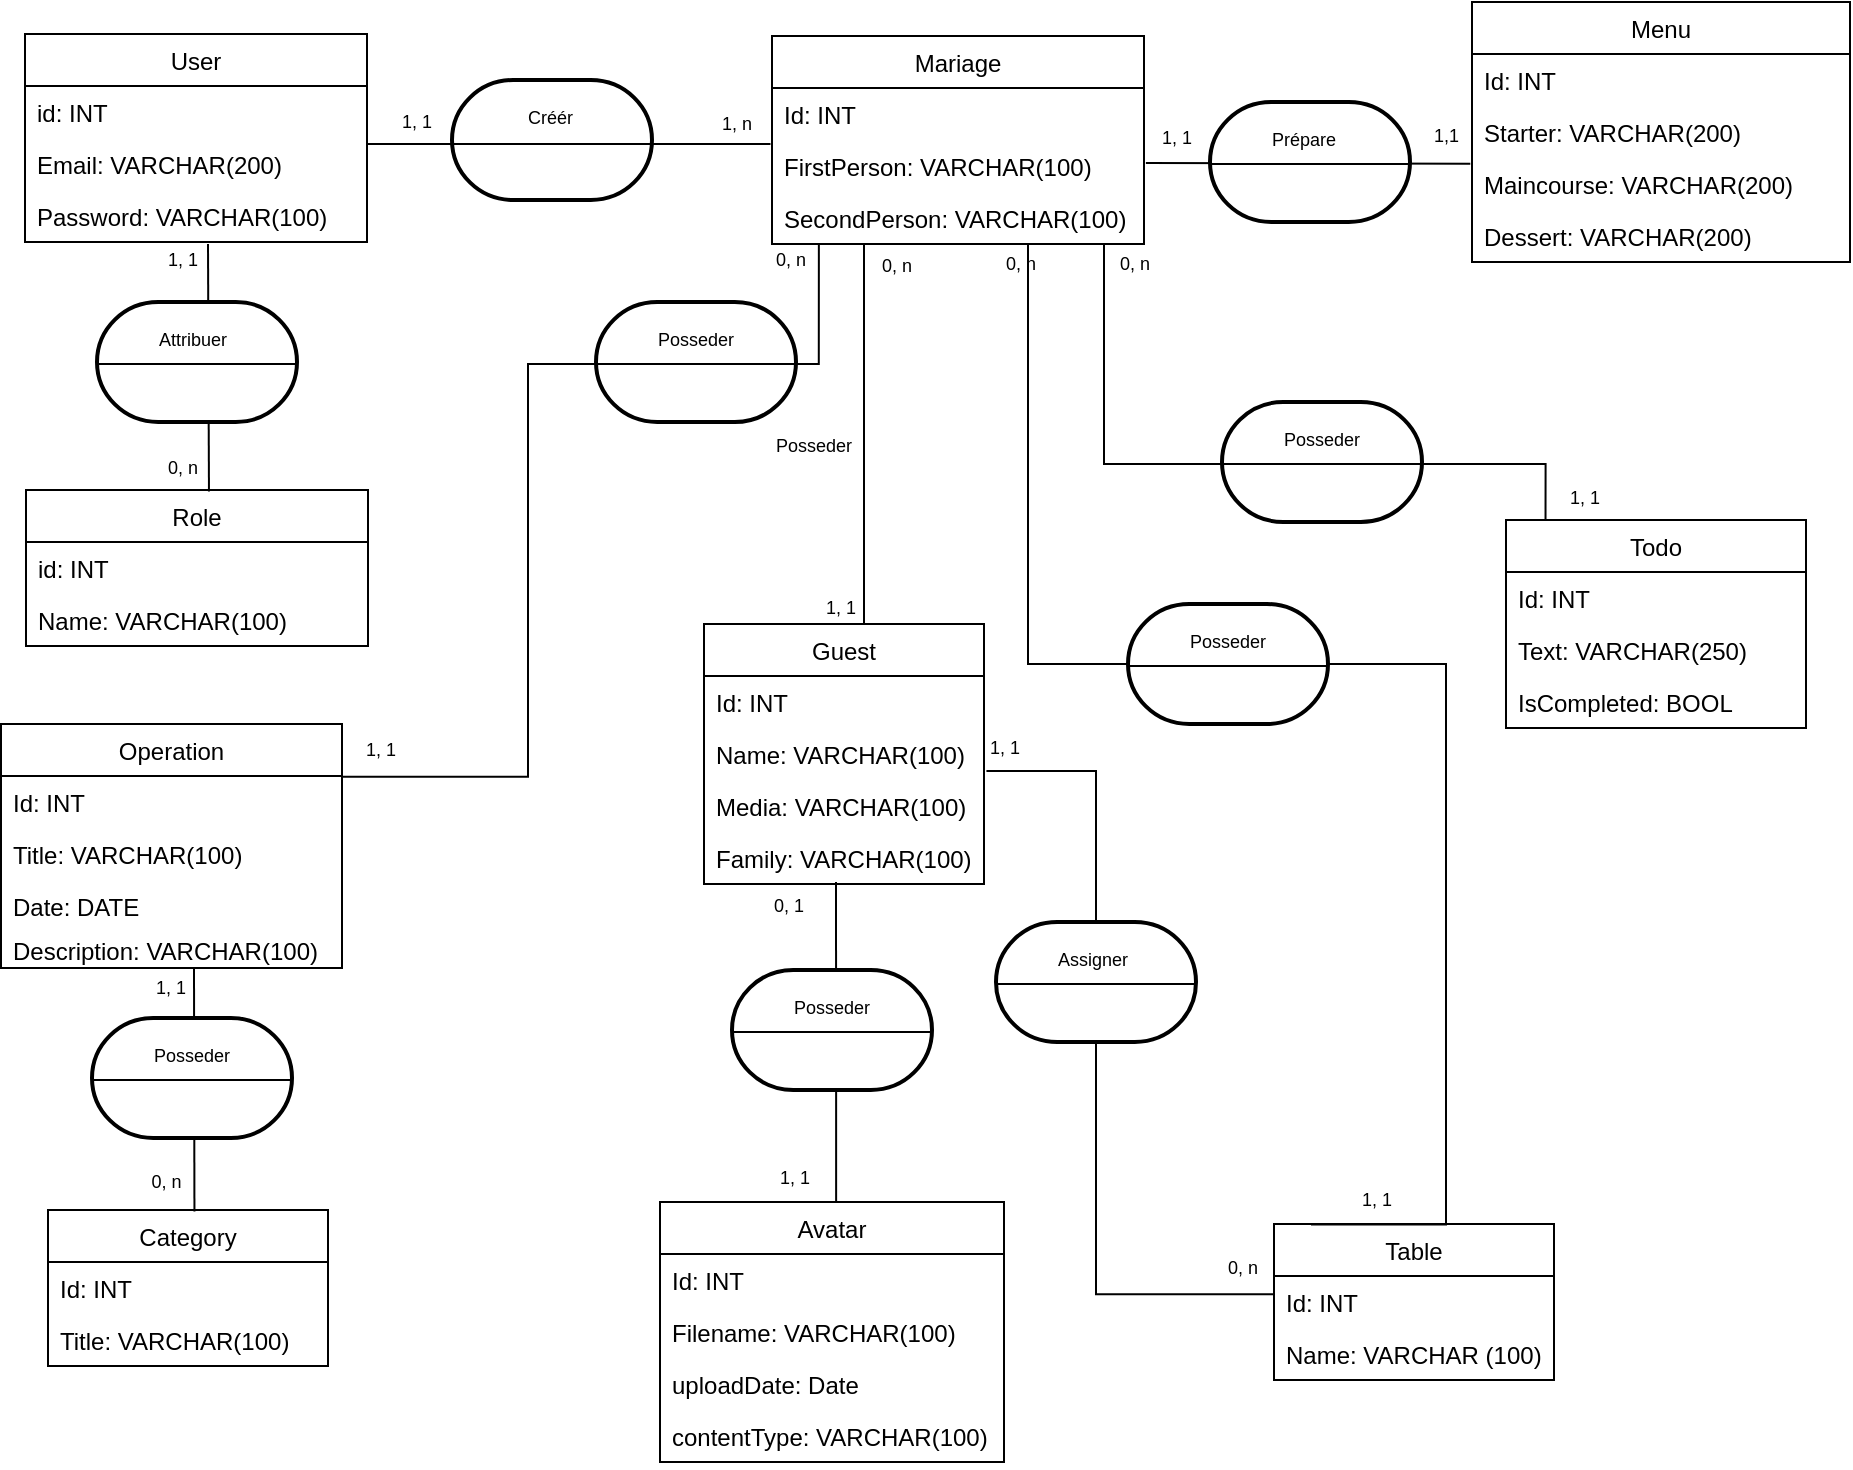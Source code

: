 <mxfile version="20.1.1" type="github"><diagram id="C5RBs43oDa-KdzZeNtuy" name="Page-1"><mxGraphModel dx="1261" dy="785" grid="1" gridSize="10" guides="1" tooltips="1" connect="1" arrows="1" fold="1" page="1" pageScale="1" pageWidth="827" pageHeight="1169" math="0" shadow="0"><root><mxCell id="WIyWlLk6GJQsqaUBKTNV-0"/><mxCell id="WIyWlLk6GJQsqaUBKTNV-1" parent="WIyWlLk6GJQsqaUBKTNV-0"/><mxCell id="S3zsmr50Bg7F6niSvZsp-74" value="" style="strokeWidth=2;html=1;shape=mxgraph.flowchart.terminator;whiteSpace=wrap;" vertex="1" parent="WIyWlLk6GJQsqaUBKTNV-1"><mxGeometry x="334" y="199" width="100" height="60" as="geometry"/></mxCell><mxCell id="H_e6wIV0enPii67nV4Vg-46" value="1, 1" style="text;align=left;verticalAlign=top;spacingLeft=4;spacingRight=4;overflow=hidden;rotatable=0;points=[[0,0.5],[1,0.5]];portConstraint=eastwest;fontSize=9;" parent="WIyWlLk6GJQsqaUBKTNV-1" vertex="1"><mxGeometry x="231" y="97" width="32" height="26" as="geometry"/></mxCell><mxCell id="H_e6wIV0enPii67nV4Vg-49" value="1, n" style="text;align=left;verticalAlign=top;spacingLeft=4;spacingRight=4;overflow=hidden;rotatable=0;points=[[0,0.5],[1,0.5]];portConstraint=eastwest;fontSize=9;" parent="WIyWlLk6GJQsqaUBKTNV-1" vertex="1"><mxGeometry x="391" y="98" width="32" height="26" as="geometry"/></mxCell><mxCell id="H_e6wIV0enPii67nV4Vg-50" value="1, 1" style="text;align=left;verticalAlign=top;spacingLeft=4;spacingRight=4;overflow=hidden;rotatable=0;points=[[0,0.5],[1,0.5]];portConstraint=eastwest;fontSize=9;" parent="WIyWlLk6GJQsqaUBKTNV-1" vertex="1"><mxGeometry x="611" y="105" width="32" height="26" as="geometry"/></mxCell><mxCell id="H_e6wIV0enPii67nV4Vg-52" value="1,1" style="text;align=left;verticalAlign=top;spacingLeft=4;spacingRight=4;overflow=hidden;rotatable=0;points=[[0,0.5],[1,0.5]];portConstraint=eastwest;fontSize=9;" parent="WIyWlLk6GJQsqaUBKTNV-1" vertex="1"><mxGeometry x="747" y="104" width="32" height="26" as="geometry"/></mxCell><mxCell id="H_e6wIV0enPii67nV4Vg-53" value="1, 1" style="text;align=left;verticalAlign=top;spacingLeft=4;spacingRight=4;overflow=hidden;rotatable=0;points=[[0,0.5],[1,0.5]];portConstraint=eastwest;fontSize=9;" parent="WIyWlLk6GJQsqaUBKTNV-1" vertex="1"><mxGeometry x="114" y="166" width="32" height="26" as="geometry"/></mxCell><mxCell id="H_e6wIV0enPii67nV4Vg-55" value="0, n" style="text;align=left;verticalAlign=top;spacingLeft=4;spacingRight=4;overflow=hidden;rotatable=0;points=[[0,0.5],[1,0.5]];portConstraint=eastwest;fontSize=9;" parent="WIyWlLk6GJQsqaUBKTNV-1" vertex="1"><mxGeometry x="114" y="270" width="32" height="26" as="geometry"/></mxCell><mxCell id="H_e6wIV0enPii67nV4Vg-57" value="0, n" style="text;align=left;verticalAlign=top;spacingLeft=4;spacingRight=4;overflow=hidden;rotatable=0;points=[[0,0.5],[1,0.5]];portConstraint=eastwest;fontSize=9;" parent="WIyWlLk6GJQsqaUBKTNV-1" vertex="1"><mxGeometry x="418" y="166" width="31" height="23" as="geometry"/></mxCell><mxCell id="H_e6wIV0enPii67nV4Vg-58" value="Posseder" style="text;align=left;verticalAlign=top;spacingLeft=4;spacingRight=4;overflow=hidden;rotatable=0;points=[[0,0.5],[1,0.5]];portConstraint=eastwest;fontSize=9;" parent="WIyWlLk6GJQsqaUBKTNV-1" vertex="1"><mxGeometry x="359" y="206" width="60" height="26" as="geometry"/></mxCell><mxCell id="H_e6wIV0enPii67nV4Vg-59" value="1, 1" style="text;align=left;verticalAlign=top;spacingLeft=4;spacingRight=4;overflow=hidden;rotatable=0;points=[[0,0.5],[1,0.5]];portConstraint=eastwest;fontSize=9;" parent="WIyWlLk6GJQsqaUBKTNV-1" vertex="1"><mxGeometry x="213" y="411" width="32" height="26" as="geometry"/></mxCell><mxCell id="H_e6wIV0enPii67nV4Vg-60" value="0, n" style="text;align=left;verticalAlign=top;spacingLeft=4;spacingRight=4;overflow=hidden;rotatable=0;points=[[0,0.5],[1,0.5]];portConstraint=eastwest;fontSize=9;" parent="WIyWlLk6GJQsqaUBKTNV-1" vertex="1"><mxGeometry x="471" y="169" width="32" height="26" as="geometry"/></mxCell><mxCell id="H_e6wIV0enPii67nV4Vg-61" value="1, 1" style="text;align=left;verticalAlign=top;spacingLeft=4;spacingRight=4;overflow=hidden;rotatable=0;points=[[0,0.5],[1,0.5]];portConstraint=eastwest;fontSize=9;" parent="WIyWlLk6GJQsqaUBKTNV-1" vertex="1"><mxGeometry x="443" y="340" width="32" height="26" as="geometry"/></mxCell><mxCell id="H_e6wIV0enPii67nV4Vg-62" value="Posseder" style="text;align=left;verticalAlign=top;spacingLeft=4;spacingRight=4;overflow=hidden;rotatable=0;points=[[0,0.5],[1,0.5]];portConstraint=eastwest;fontSize=9;direction=south;flipH=1;flipV=1;" parent="WIyWlLk6GJQsqaUBKTNV-1" vertex="1"><mxGeometry x="418" y="259" width="54" height="30" as="geometry"/></mxCell><mxCell id="H_e6wIV0enPii67nV4Vg-65" value="0, n" style="text;align=left;verticalAlign=top;spacingLeft=4;spacingRight=4;overflow=hidden;rotatable=0;points=[[0,0.5],[1,0.5]];portConstraint=eastwest;fontSize=9;" parent="WIyWlLk6GJQsqaUBKTNV-1" vertex="1"><mxGeometry x="533" y="168" width="32" height="26" as="geometry"/></mxCell><mxCell id="H_e6wIV0enPii67nV4Vg-67" value="1, 1" style="text;align=left;verticalAlign=top;spacingLeft=4;spacingRight=4;overflow=hidden;rotatable=0;points=[[0,0.5],[1,0.5]];portConstraint=eastwest;fontSize=9;" parent="WIyWlLk6GJQsqaUBKTNV-1" vertex="1"><mxGeometry x="711" y="636" width="32" height="26" as="geometry"/></mxCell><mxCell id="H_e6wIV0enPii67nV4Vg-68" value="0, n" style="text;align=left;verticalAlign=top;spacingLeft=4;spacingRight=4;overflow=hidden;rotatable=0;points=[[0,0.5],[1,0.5]];portConstraint=eastwest;fontSize=9;" parent="WIyWlLk6GJQsqaUBKTNV-1" vertex="1"><mxGeometry x="590" y="168" width="32" height="26" as="geometry"/></mxCell><mxCell id="H_e6wIV0enPii67nV4Vg-70" value="1, 1" style="text;align=left;verticalAlign=top;spacingLeft=4;spacingRight=4;overflow=hidden;rotatable=0;points=[[0,0.5],[1,0.5]];portConstraint=eastwest;fontSize=9;" parent="WIyWlLk6GJQsqaUBKTNV-1" vertex="1"><mxGeometry x="815" y="285" width="32" height="26" as="geometry"/></mxCell><mxCell id="H_e6wIV0enPii67nV4Vg-71" value="0, 1" style="text;align=left;verticalAlign=top;spacingLeft=4;spacingRight=4;overflow=hidden;rotatable=0;points=[[0,0.5],[1,0.5]];portConstraint=eastwest;fontSize=9;" parent="WIyWlLk6GJQsqaUBKTNV-1" vertex="1"><mxGeometry x="417" y="489" width="32" height="26" as="geometry"/></mxCell><mxCell id="H_e6wIV0enPii67nV4Vg-72" value="1, 1" style="text;align=left;verticalAlign=top;spacingLeft=4;spacingRight=4;overflow=hidden;rotatable=0;points=[[0,0.5],[1,0.5]];portConstraint=eastwest;fontSize=9;" parent="WIyWlLk6GJQsqaUBKTNV-1" vertex="1"><mxGeometry x="420" y="625" width="32" height="26" as="geometry"/></mxCell><mxCell id="H_e6wIV0enPii67nV4Vg-73" value="1, 1" style="text;align=left;verticalAlign=top;spacingLeft=4;spacingRight=4;overflow=hidden;rotatable=0;points=[[0,0.5],[1,0.5]];portConstraint=eastwest;fontSize=9;" parent="WIyWlLk6GJQsqaUBKTNV-1" vertex="1"><mxGeometry x="525" y="410" width="32" height="26" as="geometry"/></mxCell><mxCell id="H_e6wIV0enPii67nV4Vg-74" value="0, n" style="text;align=left;verticalAlign=top;spacingLeft=4;spacingRight=4;overflow=hidden;rotatable=0;points=[[0,0.5],[1,0.5]];portConstraint=eastwest;fontSize=9;" parent="WIyWlLk6GJQsqaUBKTNV-1" vertex="1"><mxGeometry x="644" y="670" width="32" height="26" as="geometry"/></mxCell><mxCell id="H_e6wIV0enPii67nV4Vg-75" value="1, 1" style="text;align=left;verticalAlign=top;spacingLeft=4;spacingRight=4;overflow=hidden;rotatable=0;points=[[0,0.5],[1,0.5]];portConstraint=eastwest;fontSize=9;" parent="WIyWlLk6GJQsqaUBKTNV-1" vertex="1"><mxGeometry x="108" y="530" width="32" height="26" as="geometry"/></mxCell><mxCell id="H_e6wIV0enPii67nV4Vg-76" value="0, n" style="text;align=left;verticalAlign=top;spacingLeft=4;spacingRight=4;overflow=hidden;rotatable=0;points=[[0,0.5],[1,0.5]];portConstraint=eastwest;fontSize=9;" parent="WIyWlLk6GJQsqaUBKTNV-1" vertex="1"><mxGeometry x="105.75" y="627" width="32" height="26" as="geometry"/></mxCell><mxCell id="Fw6nerLESf5-dIJJLnoa-0" value="" style="endArrow=none;html=1;rounded=0;entryX=-0.004;entryY=0.077;entryDx=0;entryDy=0;entryPerimeter=0;" parent="WIyWlLk6GJQsqaUBKTNV-1" edge="1" target="S3zsmr50Bg7F6niSvZsp-14"><mxGeometry width="50" height="50" relative="1" as="geometry"><mxPoint x="220" y="120" as="sourcePoint"/><mxPoint x="374" y="120" as="targetPoint"/></mxGeometry></mxCell><mxCell id="Fw6nerLESf5-dIJJLnoa-1" style="edgeStyle=none;rounded=0;orthogonalLoop=1;jettySize=auto;html=1;entryX=1.013;entryY=0.912;entryDx=0;entryDy=0;entryPerimeter=0;" parent="WIyWlLk6GJQsqaUBKTNV-1" target="H_e6wIV0enPii67nV4Vg-49" edge="1"><mxGeometry relative="1" as="geometry"><mxPoint x="423" y="121.676" as="sourcePoint"/></mxGeometry></mxCell><mxCell id="Fw6nerLESf5-dIJJLnoa-2" value="" style="endArrow=none;html=1;rounded=0;entryX=0.5;entryY=1;entryDx=0;entryDy=0;exitX=0.535;exitY=0.009;exitDx=0;exitDy=0;exitPerimeter=0;" parent="WIyWlLk6GJQsqaUBKTNV-1" edge="1" source="S3zsmr50Bg7F6niSvZsp-21"><mxGeometry width="50" height="50" relative="1" as="geometry"><mxPoint x="140" y="230" as="sourcePoint"/><mxPoint x="140" y="170" as="targetPoint"/></mxGeometry></mxCell><mxCell id="Fw6nerLESf5-dIJJLnoa-3" value="" style="endArrow=none;html=1;rounded=0;exitX=1.002;exitY=-0.022;exitDx=0;exitDy=0;exitPerimeter=0;edgeStyle=orthogonalEdgeStyle;entryX=0.126;entryY=0.987;entryDx=0;entryDy=0;entryPerimeter=0;" parent="WIyWlLk6GJQsqaUBKTNV-1" edge="1" target="S3zsmr50Bg7F6niSvZsp-15"><mxGeometry width="50" height="50" relative="1" as="geometry"><mxPoint x="207.32" y="436.428" as="sourcePoint"/><mxPoint x="390" y="170" as="targetPoint"/><Array as="points"><mxPoint x="300" y="436"/><mxPoint x="300" y="230"/><mxPoint x="445" y="230"/></Array></mxGeometry></mxCell><mxCell id="Fw6nerLESf5-dIJJLnoa-4" value="" style="endArrow=none;html=1;rounded=0;exitX=0.781;exitY=0.769;exitDx=0;exitDy=0;exitPerimeter=0;" parent="WIyWlLk6GJQsqaUBKTNV-1" source="H_e6wIV0enPii67nV4Vg-61" edge="1"><mxGeometry width="50" height="50" relative="1" as="geometry"><mxPoint x="368" y="330" as="sourcePoint"/><mxPoint x="468" y="170" as="targetPoint"/></mxGeometry></mxCell><mxCell id="Fw6nerLESf5-dIJJLnoa-5" value="" style="endArrow=none;html=1;rounded=0;edgeStyle=orthogonalEdgeStyle;exitX=0.132;exitY=0.004;exitDx=0;exitDy=0;exitPerimeter=0;" parent="WIyWlLk6GJQsqaUBKTNV-1" source="S3zsmr50Bg7F6niSvZsp-51" edge="1"><mxGeometry width="50" height="50" relative="1" as="geometry"><mxPoint x="711.08" y="555.42" as="sourcePoint"/><mxPoint x="528" y="170" as="targetPoint"/><Array as="points"><mxPoint x="759" y="660"/><mxPoint x="759" y="380"/><mxPoint x="550" y="380"/><mxPoint x="550" y="170"/></Array></mxGeometry></mxCell><mxCell id="Fw6nerLESf5-dIJJLnoa-6" value="" style="endArrow=none;html=1;rounded=0;exitX=0.538;exitY=0;exitDx=0;exitDy=0;exitPerimeter=0;" parent="WIyWlLk6GJQsqaUBKTNV-1" edge="1"><mxGeometry width="50" height="50" relative="1" as="geometry"><mxPoint x="454.08" y="649" as="sourcePoint"/><mxPoint x="454" y="489" as="targetPoint"/></mxGeometry></mxCell><mxCell id="Fw6nerLESf5-dIJJLnoa-7" value="" style="endArrow=none;html=1;rounded=0;exitX=0.523;exitY=0.009;exitDx=0;exitDy=0;entryX=0.875;entryY=0.038;entryDx=0;entryDy=0;entryPerimeter=0;exitPerimeter=0;" parent="WIyWlLk6GJQsqaUBKTNV-1" edge="1" source="S3zsmr50Bg7F6niSvZsp-41"><mxGeometry width="50" height="50" relative="1" as="geometry"><mxPoint x="132.536" y="601.986" as="sourcePoint"/><mxPoint x="133" y="531.988" as="targetPoint"/></mxGeometry></mxCell><mxCell id="Fw6nerLESf5-dIJJLnoa-8" value="" style="endArrow=none;html=1;rounded=0;edgeStyle=orthogonalEdgeStyle;entryX=1.023;entryY=-0.174;entryDx=0;entryDy=0;entryPerimeter=0;exitX=-0.005;exitY=0.351;exitDx=0;exitDy=0;exitPerimeter=0;" parent="WIyWlLk6GJQsqaUBKTNV-1" edge="1"><mxGeometry width="50" height="50" relative="1" as="geometry"><mxPoint x="673.3" y="695.126" as="sourcePoint"/><mxPoint x="529.22" y="433.476" as="targetPoint"/><Array as="points"><mxPoint x="584" y="695"/><mxPoint x="584" y="434"/></Array></mxGeometry></mxCell><mxCell id="Fw6nerLESf5-dIJJLnoa-9" value="" style="endArrow=none;html=1;rounded=0;entryX=0.755;entryY=0.994;entryDx=0;entryDy=0;entryPerimeter=0;exitX=1.005;exitY=0.441;exitDx=0;exitDy=0;exitPerimeter=0;" parent="WIyWlLk6GJQsqaUBKTNV-1" source="S3zsmr50Bg7F6niSvZsp-14" target="H_e6wIV0enPii67nV4Vg-52" edge="1"><mxGeometry width="50" height="50" relative="1" as="geometry"><mxPoint x="613" y="130" as="sourcePoint"/><mxPoint x="718.36" y="129.856" as="targetPoint"/></mxGeometry></mxCell><mxCell id="Fw6nerLESf5-dIJJLnoa-10" value="" style="endArrow=none;html=1;rounded=0;exitX=0.186;exitY=-0.016;exitDx=0;exitDy=0;exitPerimeter=0;edgeStyle=orthogonalEdgeStyle;" parent="WIyWlLk6GJQsqaUBKTNV-1" edge="1"><mxGeometry width="50" height="50" relative="1" as="geometry"><mxPoint x="808.76" y="307.76" as="sourcePoint"/><mxPoint x="588" y="170" as="targetPoint"/><Array as="points"><mxPoint x="809" y="280"/><mxPoint x="588" y="280"/><mxPoint x="588" y="170"/></Array></mxGeometry></mxCell><mxCell id="S3zsmr50Bg7F6niSvZsp-4" value="User" style="swimlane;fontStyle=0;childLayout=stackLayout;horizontal=1;startSize=26;fillColor=none;horizontalStack=0;resizeParent=1;resizeParentMax=0;resizeLast=0;collapsible=1;marginBottom=0;" vertex="1" parent="WIyWlLk6GJQsqaUBKTNV-1"><mxGeometry x="48.5" y="65" width="171" height="104" as="geometry"/></mxCell><mxCell id="S3zsmr50Bg7F6niSvZsp-5" value="id: INT" style="text;strokeColor=none;fillColor=none;align=left;verticalAlign=top;spacingLeft=4;spacingRight=4;overflow=hidden;rotatable=0;points=[[0,0.5],[1,0.5]];portConstraint=eastwest;" vertex="1" parent="S3zsmr50Bg7F6niSvZsp-4"><mxGeometry y="26" width="171" height="26" as="geometry"/></mxCell><mxCell id="S3zsmr50Bg7F6niSvZsp-6" value="Email: VARCHAR(200)" style="text;strokeColor=none;fillColor=none;align=left;verticalAlign=top;spacingLeft=4;spacingRight=4;overflow=hidden;rotatable=0;points=[[0,0.5],[1,0.5]];portConstraint=eastwest;" vertex="1" parent="S3zsmr50Bg7F6niSvZsp-4"><mxGeometry y="52" width="171" height="26" as="geometry"/></mxCell><mxCell id="S3zsmr50Bg7F6niSvZsp-7" value="Password: VARCHAR(100)" style="text;strokeColor=none;fillColor=none;align=left;verticalAlign=top;spacingLeft=4;spacingRight=4;overflow=hidden;rotatable=0;points=[[0,0.5],[1,0.5]];portConstraint=eastwest;" vertex="1" parent="S3zsmr50Bg7F6niSvZsp-4"><mxGeometry y="78" width="171" height="26" as="geometry"/></mxCell><mxCell id="S3zsmr50Bg7F6niSvZsp-12" value="Mariage" style="swimlane;fontStyle=0;childLayout=stackLayout;horizontal=1;startSize=26;fillColor=none;horizontalStack=0;resizeParent=1;resizeParentMax=0;resizeLast=0;collapsible=1;marginBottom=0;" vertex="1" parent="WIyWlLk6GJQsqaUBKTNV-1"><mxGeometry x="422" y="66" width="186" height="104" as="geometry"/></mxCell><mxCell id="S3zsmr50Bg7F6niSvZsp-13" value="Id: INT" style="text;strokeColor=none;fillColor=none;align=left;verticalAlign=top;spacingLeft=4;spacingRight=4;overflow=hidden;rotatable=0;points=[[0,0.5],[1,0.5]];portConstraint=eastwest;" vertex="1" parent="S3zsmr50Bg7F6niSvZsp-12"><mxGeometry y="26" width="186" height="26" as="geometry"/></mxCell><mxCell id="S3zsmr50Bg7F6niSvZsp-14" value="FirstPerson: VARCHAR(100)" style="text;strokeColor=none;fillColor=none;align=left;verticalAlign=top;spacingLeft=4;spacingRight=4;overflow=hidden;rotatable=0;points=[[0,0.5],[1,0.5]];portConstraint=eastwest;" vertex="1" parent="S3zsmr50Bg7F6niSvZsp-12"><mxGeometry y="52" width="186" height="26" as="geometry"/></mxCell><mxCell id="S3zsmr50Bg7F6niSvZsp-15" value="SecondPerson: VARCHAR(100)" style="text;strokeColor=none;fillColor=none;align=left;verticalAlign=top;spacingLeft=4;spacingRight=4;overflow=hidden;rotatable=0;points=[[0,0.5],[1,0.5]];portConstraint=eastwest;" vertex="1" parent="S3zsmr50Bg7F6niSvZsp-12"><mxGeometry y="78" width="186" height="26" as="geometry"/></mxCell><mxCell id="S3zsmr50Bg7F6niSvZsp-16" value="Menu" style="swimlane;fontStyle=0;childLayout=stackLayout;horizontal=1;startSize=26;fillColor=none;horizontalStack=0;resizeParent=1;resizeParentMax=0;resizeLast=0;collapsible=1;marginBottom=0;" vertex="1" parent="WIyWlLk6GJQsqaUBKTNV-1"><mxGeometry x="772" y="49" width="189" height="130" as="geometry"/></mxCell><mxCell id="S3zsmr50Bg7F6niSvZsp-17" value="Id: INT" style="text;strokeColor=none;fillColor=none;align=left;verticalAlign=top;spacingLeft=4;spacingRight=4;overflow=hidden;rotatable=0;points=[[0,0.5],[1,0.5]];portConstraint=eastwest;" vertex="1" parent="S3zsmr50Bg7F6niSvZsp-16"><mxGeometry y="26" width="189" height="26" as="geometry"/></mxCell><mxCell id="S3zsmr50Bg7F6niSvZsp-18" value="Starter: VARCHAR(200)" style="text;strokeColor=none;fillColor=none;align=left;verticalAlign=top;spacingLeft=4;spacingRight=4;overflow=hidden;rotatable=0;points=[[0,0.5],[1,0.5]];portConstraint=eastwest;" vertex="1" parent="S3zsmr50Bg7F6niSvZsp-16"><mxGeometry y="52" width="189" height="26" as="geometry"/></mxCell><mxCell id="S3zsmr50Bg7F6niSvZsp-20" value="Maincourse: VARCHAR(200)" style="text;strokeColor=none;fillColor=none;align=left;verticalAlign=top;spacingLeft=4;spacingRight=4;overflow=hidden;rotatable=0;points=[[0,0.5],[1,0.5]];portConstraint=eastwest;" vertex="1" parent="S3zsmr50Bg7F6niSvZsp-16"><mxGeometry y="78" width="189" height="26" as="geometry"/></mxCell><mxCell id="S3zsmr50Bg7F6niSvZsp-19" value="Dessert: VARCHAR(200)" style="text;strokeColor=none;fillColor=none;align=left;verticalAlign=top;spacingLeft=4;spacingRight=4;overflow=hidden;rotatable=0;points=[[0,0.5],[1,0.5]];portConstraint=eastwest;" vertex="1" parent="S3zsmr50Bg7F6niSvZsp-16"><mxGeometry y="104" width="189" height="26" as="geometry"/></mxCell><mxCell id="S3zsmr50Bg7F6niSvZsp-21" value="Role" style="swimlane;fontStyle=0;childLayout=stackLayout;horizontal=1;startSize=26;fillColor=none;horizontalStack=0;resizeParent=1;resizeParentMax=0;resizeLast=0;collapsible=1;marginBottom=0;" vertex="1" parent="WIyWlLk6GJQsqaUBKTNV-1"><mxGeometry x="49" y="293" width="171" height="78" as="geometry"/></mxCell><mxCell id="S3zsmr50Bg7F6niSvZsp-22" value="id: INT" style="text;strokeColor=none;fillColor=none;align=left;verticalAlign=top;spacingLeft=4;spacingRight=4;overflow=hidden;rotatable=0;points=[[0,0.5],[1,0.5]];portConstraint=eastwest;" vertex="1" parent="S3zsmr50Bg7F6niSvZsp-21"><mxGeometry y="26" width="171" height="26" as="geometry"/></mxCell><mxCell id="S3zsmr50Bg7F6niSvZsp-23" value="Name: VARCHAR(100)" style="text;strokeColor=none;fillColor=none;align=left;verticalAlign=top;spacingLeft=4;spacingRight=4;overflow=hidden;rotatable=0;points=[[0,0.5],[1,0.5]];portConstraint=eastwest;" vertex="1" parent="S3zsmr50Bg7F6niSvZsp-21"><mxGeometry y="52" width="171" height="26" as="geometry"/></mxCell><mxCell id="S3zsmr50Bg7F6niSvZsp-25" value="Operation" style="swimlane;fontStyle=0;childLayout=stackLayout;horizontal=1;startSize=26;fillColor=none;horizontalStack=0;resizeParent=1;resizeParentMax=0;resizeLast=0;collapsible=1;marginBottom=0;" vertex="1" parent="WIyWlLk6GJQsqaUBKTNV-1"><mxGeometry x="36.5" y="410" width="170.5" height="122" as="geometry"/></mxCell><mxCell id="S3zsmr50Bg7F6niSvZsp-26" value="Id: INT" style="text;strokeColor=none;fillColor=none;align=left;verticalAlign=top;spacingLeft=4;spacingRight=4;overflow=hidden;rotatable=0;points=[[0,0.5],[1,0.5]];portConstraint=eastwest;" vertex="1" parent="S3zsmr50Bg7F6niSvZsp-25"><mxGeometry y="26" width="170.5" height="26" as="geometry"/></mxCell><mxCell id="S3zsmr50Bg7F6niSvZsp-27" value="Title: VARCHAR(100)" style="text;strokeColor=none;fillColor=none;align=left;verticalAlign=top;spacingLeft=4;spacingRight=4;overflow=hidden;rotatable=0;points=[[0,0.5],[1,0.5]];portConstraint=eastwest;" vertex="1" parent="S3zsmr50Bg7F6niSvZsp-25"><mxGeometry y="52" width="170.5" height="26" as="geometry"/></mxCell><mxCell id="S3zsmr50Bg7F6niSvZsp-28" value="Date: DATE" style="text;strokeColor=none;fillColor=none;align=left;verticalAlign=top;spacingLeft=4;spacingRight=4;overflow=hidden;rotatable=0;points=[[0,0.5],[1,0.5]];portConstraint=eastwest;" vertex="1" parent="S3zsmr50Bg7F6niSvZsp-25"><mxGeometry y="78" width="170.5" height="22" as="geometry"/></mxCell><mxCell id="S3zsmr50Bg7F6niSvZsp-40" value="Description: VARCHAR(100)" style="text;strokeColor=none;fillColor=none;align=left;verticalAlign=top;spacingLeft=4;spacingRight=4;overflow=hidden;rotatable=0;points=[[0,0.5],[1,0.5]];portConstraint=eastwest;" vertex="1" parent="S3zsmr50Bg7F6niSvZsp-25"><mxGeometry y="100" width="170.5" height="22" as="geometry"/></mxCell><mxCell id="S3zsmr50Bg7F6niSvZsp-41" value="Category" style="swimlane;fontStyle=0;childLayout=stackLayout;horizontal=1;startSize=26;fillColor=none;horizontalStack=0;resizeParent=1;resizeParentMax=0;resizeLast=0;collapsible=1;marginBottom=0;" vertex="1" parent="WIyWlLk6GJQsqaUBKTNV-1"><mxGeometry x="60" y="653" width="140" height="78" as="geometry"/></mxCell><mxCell id="S3zsmr50Bg7F6niSvZsp-42" value="Id: INT" style="text;strokeColor=none;fillColor=none;align=left;verticalAlign=top;spacingLeft=4;spacingRight=4;overflow=hidden;rotatable=0;points=[[0,0.5],[1,0.5]];portConstraint=eastwest;" vertex="1" parent="S3zsmr50Bg7F6niSvZsp-41"><mxGeometry y="26" width="140" height="26" as="geometry"/></mxCell><mxCell id="S3zsmr50Bg7F6niSvZsp-43" value="Title: VARCHAR(100)" style="text;strokeColor=none;fillColor=none;align=left;verticalAlign=top;spacingLeft=4;spacingRight=4;overflow=hidden;rotatable=0;points=[[0,0.5],[1,0.5]];portConstraint=eastwest;" vertex="1" parent="S3zsmr50Bg7F6niSvZsp-41"><mxGeometry y="52" width="140" height="26" as="geometry"/></mxCell><mxCell id="S3zsmr50Bg7F6niSvZsp-45" value="Guest" style="swimlane;fontStyle=0;childLayout=stackLayout;horizontal=1;startSize=26;fillColor=none;horizontalStack=0;resizeParent=1;resizeParentMax=0;resizeLast=0;collapsible=1;marginBottom=0;" vertex="1" parent="WIyWlLk6GJQsqaUBKTNV-1"><mxGeometry x="388" y="360" width="140" height="130" as="geometry"/></mxCell><mxCell id="S3zsmr50Bg7F6niSvZsp-46" value="Id: INT" style="text;strokeColor=none;fillColor=none;align=left;verticalAlign=top;spacingLeft=4;spacingRight=4;overflow=hidden;rotatable=0;points=[[0,0.5],[1,0.5]];portConstraint=eastwest;" vertex="1" parent="S3zsmr50Bg7F6niSvZsp-45"><mxGeometry y="26" width="140" height="26" as="geometry"/></mxCell><mxCell id="S3zsmr50Bg7F6niSvZsp-47" value="Name: VARCHAR(100)" style="text;strokeColor=none;fillColor=none;align=left;verticalAlign=top;spacingLeft=4;spacingRight=4;overflow=hidden;rotatable=0;points=[[0,0.5],[1,0.5]];portConstraint=eastwest;" vertex="1" parent="S3zsmr50Bg7F6niSvZsp-45"><mxGeometry y="52" width="140" height="26" as="geometry"/></mxCell><mxCell id="S3zsmr50Bg7F6niSvZsp-48" value="Media: VARCHAR(100)" style="text;strokeColor=none;fillColor=none;align=left;verticalAlign=top;spacingLeft=4;spacingRight=4;overflow=hidden;rotatable=0;points=[[0,0.5],[1,0.5]];portConstraint=eastwest;" vertex="1" parent="S3zsmr50Bg7F6niSvZsp-45"><mxGeometry y="78" width="140" height="26" as="geometry"/></mxCell><mxCell id="S3zsmr50Bg7F6niSvZsp-49" value="Family: VARCHAR(100)" style="text;strokeColor=none;fillColor=none;align=left;verticalAlign=top;spacingLeft=4;spacingRight=4;overflow=hidden;rotatable=0;points=[[0,0.5],[1,0.5]];portConstraint=eastwest;" vertex="1" parent="S3zsmr50Bg7F6niSvZsp-45"><mxGeometry y="104" width="140" height="26" as="geometry"/></mxCell><mxCell id="S3zsmr50Bg7F6niSvZsp-51" value="Table" style="swimlane;fontStyle=0;childLayout=stackLayout;horizontal=1;startSize=26;fillColor=none;horizontalStack=0;resizeParent=1;resizeParentMax=0;resizeLast=0;collapsible=1;marginBottom=0;" vertex="1" parent="WIyWlLk6GJQsqaUBKTNV-1"><mxGeometry x="673" y="660" width="140" height="78" as="geometry"/></mxCell><mxCell id="S3zsmr50Bg7F6niSvZsp-52" value="Id: INT" style="text;strokeColor=none;fillColor=none;align=left;verticalAlign=top;spacingLeft=4;spacingRight=4;overflow=hidden;rotatable=0;points=[[0,0.5],[1,0.5]];portConstraint=eastwest;" vertex="1" parent="S3zsmr50Bg7F6niSvZsp-51"><mxGeometry y="26" width="140" height="26" as="geometry"/></mxCell><mxCell id="S3zsmr50Bg7F6niSvZsp-53" value="Name: VARCHAR (100)" style="text;strokeColor=none;fillColor=none;align=left;verticalAlign=top;spacingLeft=4;spacingRight=4;overflow=hidden;rotatable=0;points=[[0,0.5],[1,0.5]];portConstraint=eastwest;" vertex="1" parent="S3zsmr50Bg7F6niSvZsp-51"><mxGeometry y="52" width="140" height="26" as="geometry"/></mxCell><mxCell id="S3zsmr50Bg7F6niSvZsp-55" value="Avatar" style="swimlane;fontStyle=0;childLayout=stackLayout;horizontal=1;startSize=26;fillColor=none;horizontalStack=0;resizeParent=1;resizeParentMax=0;resizeLast=0;collapsible=1;marginBottom=0;" vertex="1" parent="WIyWlLk6GJQsqaUBKTNV-1"><mxGeometry x="366" y="649" width="172" height="130" as="geometry"/></mxCell><mxCell id="S3zsmr50Bg7F6niSvZsp-56" value="Id: INT" style="text;strokeColor=none;fillColor=none;align=left;verticalAlign=top;spacingLeft=4;spacingRight=4;overflow=hidden;rotatable=0;points=[[0,0.5],[1,0.5]];portConstraint=eastwest;" vertex="1" parent="S3zsmr50Bg7F6niSvZsp-55"><mxGeometry y="26" width="172" height="26" as="geometry"/></mxCell><mxCell id="S3zsmr50Bg7F6niSvZsp-57" value="Filename: VARCHAR(100)" style="text;strokeColor=none;fillColor=none;align=left;verticalAlign=top;spacingLeft=4;spacingRight=4;overflow=hidden;rotatable=0;points=[[0,0.5],[1,0.5]];portConstraint=eastwest;" vertex="1" parent="S3zsmr50Bg7F6niSvZsp-55"><mxGeometry y="52" width="172" height="26" as="geometry"/></mxCell><mxCell id="S3zsmr50Bg7F6niSvZsp-61" value="uploadDate: Date" style="text;align=left;verticalAlign=top;spacingLeft=4;spacingRight=4;overflow=hidden;rotatable=0;points=[[0,0.5],[1,0.5]];portConstraint=eastwest;rounded=0;shadow=0;html=0;" vertex="1" parent="S3zsmr50Bg7F6niSvZsp-55"><mxGeometry y="78" width="172" height="26" as="geometry"/></mxCell><mxCell id="S3zsmr50Bg7F6niSvZsp-60" value="contentType: VARCHAR(100)" style="text;strokeColor=none;fillColor=none;align=left;verticalAlign=top;spacingLeft=4;spacingRight=4;overflow=hidden;rotatable=0;points=[[0,0.5],[1,0.5]];portConstraint=eastwest;" vertex="1" parent="S3zsmr50Bg7F6niSvZsp-55"><mxGeometry y="104" width="172" height="26" as="geometry"/></mxCell><mxCell id="S3zsmr50Bg7F6niSvZsp-62" value="Todo" style="swimlane;fontStyle=0;childLayout=stackLayout;horizontal=1;startSize=26;fillColor=none;horizontalStack=0;resizeParent=1;resizeParentMax=0;resizeLast=0;collapsible=1;marginBottom=0;" vertex="1" parent="WIyWlLk6GJQsqaUBKTNV-1"><mxGeometry x="789" y="308" width="150" height="104" as="geometry"/></mxCell><mxCell id="S3zsmr50Bg7F6niSvZsp-63" value="Id: INT" style="text;strokeColor=none;fillColor=none;align=left;verticalAlign=top;spacingLeft=4;spacingRight=4;overflow=hidden;rotatable=0;points=[[0,0.5],[1,0.5]];portConstraint=eastwest;" vertex="1" parent="S3zsmr50Bg7F6niSvZsp-62"><mxGeometry y="26" width="150" height="26" as="geometry"/></mxCell><mxCell id="S3zsmr50Bg7F6niSvZsp-64" value="Text: VARCHAR(250)" style="text;strokeColor=none;fillColor=none;align=left;verticalAlign=top;spacingLeft=4;spacingRight=4;overflow=hidden;rotatable=0;points=[[0,0.5],[1,0.5]];portConstraint=eastwest;" vertex="1" parent="S3zsmr50Bg7F6niSvZsp-62"><mxGeometry y="52" width="150" height="26" as="geometry"/></mxCell><mxCell id="S3zsmr50Bg7F6niSvZsp-65" value="IsCompleted: BOOL" style="text;strokeColor=none;fillColor=none;align=left;verticalAlign=top;spacingLeft=4;spacingRight=4;overflow=hidden;rotatable=0;points=[[0,0.5],[1,0.5]];portConstraint=eastwest;" vertex="1" parent="S3zsmr50Bg7F6niSvZsp-62"><mxGeometry y="78" width="150" height="26" as="geometry"/></mxCell><mxCell id="S3zsmr50Bg7F6niSvZsp-72" value="&lt;span style=&quot;white-space: pre;&quot;&gt;&#9;&lt;/span&gt;&lt;span style=&quot;white-space: pre;&quot;&gt;&#9;&lt;/span&gt;" style="strokeWidth=2;html=1;shape=mxgraph.flowchart.terminator;whiteSpace=wrap;" vertex="1" parent="WIyWlLk6GJQsqaUBKTNV-1"><mxGeometry x="262" y="88" width="100" height="60" as="geometry"/></mxCell><mxCell id="H_e6wIV0enPii67nV4Vg-47" value="Créér" style="text;align=left;verticalAlign=top;spacingLeft=4;spacingRight=4;overflow=hidden;rotatable=0;points=[[0,0.5],[1,0.5]];portConstraint=eastwest;fontSize=9;" parent="WIyWlLk6GJQsqaUBKTNV-1" vertex="1"><mxGeometry x="294" y="95" width="60" height="26" as="geometry"/></mxCell><mxCell id="S3zsmr50Bg7F6niSvZsp-73" value="" style="line;strokeWidth=1;rotatable=0;dashed=0;labelPosition=right;align=left;verticalAlign=middle;spacingTop=0;spacingLeft=6;points=[];portConstraint=eastwest;" vertex="1" parent="WIyWlLk6GJQsqaUBKTNV-1"><mxGeometry x="263" y="115" width="100" height="10" as="geometry"/></mxCell><mxCell id="S3zsmr50Bg7F6niSvZsp-75" value="" style="line;strokeWidth=1;rotatable=0;dashed=0;labelPosition=right;align=left;verticalAlign=middle;spacingTop=0;spacingLeft=6;points=[];portConstraint=eastwest;" vertex="1" parent="WIyWlLk6GJQsqaUBKTNV-1"><mxGeometry x="334" y="225" width="100" height="10" as="geometry"/></mxCell><mxCell id="S3zsmr50Bg7F6niSvZsp-76" value="" style="strokeWidth=2;html=1;shape=mxgraph.flowchart.terminator;whiteSpace=wrap;" vertex="1" parent="WIyWlLk6GJQsqaUBKTNV-1"><mxGeometry x="84.5" y="199" width="100" height="60" as="geometry"/></mxCell><mxCell id="S3zsmr50Bg7F6niSvZsp-77" value="Attribuer" style="text;align=left;verticalAlign=top;spacingLeft=4;spacingRight=4;overflow=hidden;rotatable=0;points=[[0,0.5],[1,0.5]];portConstraint=eastwest;fontSize=9;" vertex="1" parent="WIyWlLk6GJQsqaUBKTNV-1"><mxGeometry x="109.5" y="206" width="60" height="26" as="geometry"/></mxCell><mxCell id="S3zsmr50Bg7F6niSvZsp-78" value="" style="line;strokeWidth=1;rotatable=0;dashed=0;labelPosition=right;align=left;verticalAlign=middle;spacingTop=0;spacingLeft=6;points=[];portConstraint=eastwest;" vertex="1" parent="WIyWlLk6GJQsqaUBKTNV-1"><mxGeometry x="84.5" y="225" width="100" height="10" as="geometry"/></mxCell><mxCell id="S3zsmr50Bg7F6niSvZsp-79" value="" style="strokeWidth=2;html=1;shape=mxgraph.flowchart.terminator;whiteSpace=wrap;" vertex="1" parent="WIyWlLk6GJQsqaUBKTNV-1"><mxGeometry x="82" y="557" width="100" height="60" as="geometry"/></mxCell><mxCell id="S3zsmr50Bg7F6niSvZsp-80" value="Posseder" style="text;align=left;verticalAlign=top;spacingLeft=4;spacingRight=4;overflow=hidden;rotatable=0;points=[[0,0.5],[1,0.5]];portConstraint=eastwest;fontSize=9;" vertex="1" parent="WIyWlLk6GJQsqaUBKTNV-1"><mxGeometry x="107" y="564" width="60" height="26" as="geometry"/></mxCell><mxCell id="S3zsmr50Bg7F6niSvZsp-81" value="" style="line;strokeWidth=1;rotatable=0;dashed=0;labelPosition=right;align=left;verticalAlign=middle;spacingTop=0;spacingLeft=6;points=[];portConstraint=eastwest;" vertex="1" parent="WIyWlLk6GJQsqaUBKTNV-1"><mxGeometry x="82" y="583" width="100" height="10" as="geometry"/></mxCell><mxCell id="S3zsmr50Bg7F6niSvZsp-82" value="" style="strokeWidth=2;html=1;shape=mxgraph.flowchart.terminator;whiteSpace=wrap;" vertex="1" parent="WIyWlLk6GJQsqaUBKTNV-1"><mxGeometry x="402" y="533" width="100" height="60" as="geometry"/></mxCell><mxCell id="S3zsmr50Bg7F6niSvZsp-83" value="Posseder" style="text;align=left;verticalAlign=top;spacingLeft=4;spacingRight=4;overflow=hidden;rotatable=0;points=[[0,0.5],[1,0.5]];portConstraint=eastwest;fontSize=9;" vertex="1" parent="WIyWlLk6GJQsqaUBKTNV-1"><mxGeometry x="427" y="540" width="60" height="26" as="geometry"/></mxCell><mxCell id="S3zsmr50Bg7F6niSvZsp-84" value="" style="line;strokeWidth=1;rotatable=0;dashed=0;labelPosition=right;align=left;verticalAlign=middle;spacingTop=0;spacingLeft=6;points=[];portConstraint=eastwest;" vertex="1" parent="WIyWlLk6GJQsqaUBKTNV-1"><mxGeometry x="402" y="559" width="100" height="10" as="geometry"/></mxCell><mxCell id="S3zsmr50Bg7F6niSvZsp-85" value="" style="strokeWidth=2;html=1;shape=mxgraph.flowchart.terminator;whiteSpace=wrap;" vertex="1" parent="WIyWlLk6GJQsqaUBKTNV-1"><mxGeometry x="534" y="509" width="100" height="60" as="geometry"/></mxCell><mxCell id="S3zsmr50Bg7F6niSvZsp-86" value="Assigner" style="text;align=left;verticalAlign=top;spacingLeft=4;spacingRight=4;overflow=hidden;rotatable=0;points=[[0,0.5],[1,0.5]];portConstraint=eastwest;fontSize=9;" vertex="1" parent="WIyWlLk6GJQsqaUBKTNV-1"><mxGeometry x="559" y="516" width="60" height="26" as="geometry"/></mxCell><mxCell id="S3zsmr50Bg7F6niSvZsp-87" value="" style="line;strokeWidth=1;rotatable=0;dashed=0;labelPosition=right;align=left;verticalAlign=middle;spacingTop=0;spacingLeft=6;points=[];portConstraint=eastwest;" vertex="1" parent="WIyWlLk6GJQsqaUBKTNV-1"><mxGeometry x="534" y="535" width="100" height="10" as="geometry"/></mxCell><mxCell id="S3zsmr50Bg7F6niSvZsp-91" value="" style="strokeWidth=2;html=1;shape=mxgraph.flowchart.terminator;whiteSpace=wrap;" vertex="1" parent="WIyWlLk6GJQsqaUBKTNV-1"><mxGeometry x="600" y="350" width="100" height="60" as="geometry"/></mxCell><mxCell id="S3zsmr50Bg7F6niSvZsp-92" value="Posseder" style="text;align=left;verticalAlign=top;spacingLeft=4;spacingRight=4;overflow=hidden;rotatable=0;points=[[0,0.5],[1,0.5]];portConstraint=eastwest;fontSize=9;" vertex="1" parent="WIyWlLk6GJQsqaUBKTNV-1"><mxGeometry x="625" y="357" width="60" height="26" as="geometry"/></mxCell><mxCell id="S3zsmr50Bg7F6niSvZsp-93" value="" style="line;strokeWidth=1;rotatable=0;dashed=0;labelPosition=right;align=left;verticalAlign=middle;spacingTop=0;spacingLeft=6;points=[];portConstraint=eastwest;" vertex="1" parent="WIyWlLk6GJQsqaUBKTNV-1"><mxGeometry x="600" y="376" width="100" height="10" as="geometry"/></mxCell><mxCell id="S3zsmr50Bg7F6niSvZsp-98" value="" style="strokeWidth=2;html=1;shape=mxgraph.flowchart.terminator;whiteSpace=wrap;" vertex="1" parent="WIyWlLk6GJQsqaUBKTNV-1"><mxGeometry x="647" y="249" width="100" height="60" as="geometry"/></mxCell><mxCell id="S3zsmr50Bg7F6niSvZsp-99" value="Posseder" style="text;align=left;verticalAlign=top;spacingLeft=4;spacingRight=4;overflow=hidden;rotatable=0;points=[[0,0.5],[1,0.5]];portConstraint=eastwest;fontSize=9;" vertex="1" parent="WIyWlLk6GJQsqaUBKTNV-1"><mxGeometry x="672" y="256" width="60" height="26" as="geometry"/></mxCell><mxCell id="S3zsmr50Bg7F6niSvZsp-100" value="" style="line;strokeWidth=1;rotatable=0;dashed=0;labelPosition=right;align=left;verticalAlign=middle;spacingTop=0;spacingLeft=6;points=[];portConstraint=eastwest;" vertex="1" parent="WIyWlLk6GJQsqaUBKTNV-1"><mxGeometry x="647" y="275" width="100" height="10" as="geometry"/></mxCell><mxCell id="S3zsmr50Bg7F6niSvZsp-101" value="" style="strokeWidth=2;html=1;shape=mxgraph.flowchart.terminator;whiteSpace=wrap;" vertex="1" parent="WIyWlLk6GJQsqaUBKTNV-1"><mxGeometry x="641" y="99" width="100" height="60" as="geometry"/></mxCell><mxCell id="S3zsmr50Bg7F6niSvZsp-102" value="Prépare" style="text;align=left;verticalAlign=top;spacingLeft=4;spacingRight=4;overflow=hidden;rotatable=0;points=[[0,0.5],[1,0.5]];portConstraint=eastwest;fontSize=9;" vertex="1" parent="WIyWlLk6GJQsqaUBKTNV-1"><mxGeometry x="666" y="106" width="60" height="26" as="geometry"/></mxCell><mxCell id="S3zsmr50Bg7F6niSvZsp-103" value="" style="line;strokeWidth=1;rotatable=0;dashed=0;labelPosition=right;align=left;verticalAlign=middle;spacingTop=0;spacingLeft=6;points=[];portConstraint=eastwest;" vertex="1" parent="WIyWlLk6GJQsqaUBKTNV-1"><mxGeometry x="641" y="125" width="100" height="10" as="geometry"/></mxCell></root></mxGraphModel></diagram></mxfile>